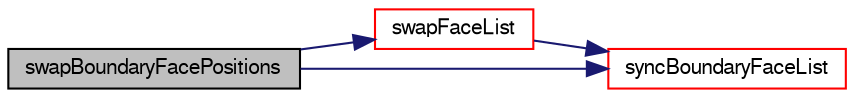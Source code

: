 digraph "swapBoundaryFacePositions"
{
  bgcolor="transparent";
  edge [fontname="FreeSans",fontsize="10",labelfontname="FreeSans",labelfontsize="10"];
  node [fontname="FreeSans",fontsize="10",shape=record];
  rankdir="LR";
  Node6040 [label="swapBoundaryFacePositions",height=0.2,width=0.4,color="black", fillcolor="grey75", style="filled", fontcolor="black"];
  Node6040 -> Node6041 [color="midnightblue",fontsize="10",style="solid",fontname="FreeSans"];
  Node6041 [label="swapFaceList",height=0.2,width=0.4,color="red",URL="$a27502.html#a0a2ccad77335dc7f9439d3933cf109e0",tooltip="Swap coupled face values. "];
  Node6041 -> Node6044 [color="midnightblue",fontsize="10",style="solid",fontname="FreeSans"];
  Node6044 [label="syncBoundaryFaceList",height=0.2,width=0.4,color="red",URL="$a27502.html#a1885668646afb3cf257512c56daa9b2f",tooltip="Synchronize values on boundary faces only. "];
  Node6040 -> Node6044 [color="midnightblue",fontsize="10",style="solid",fontname="FreeSans"];
}
